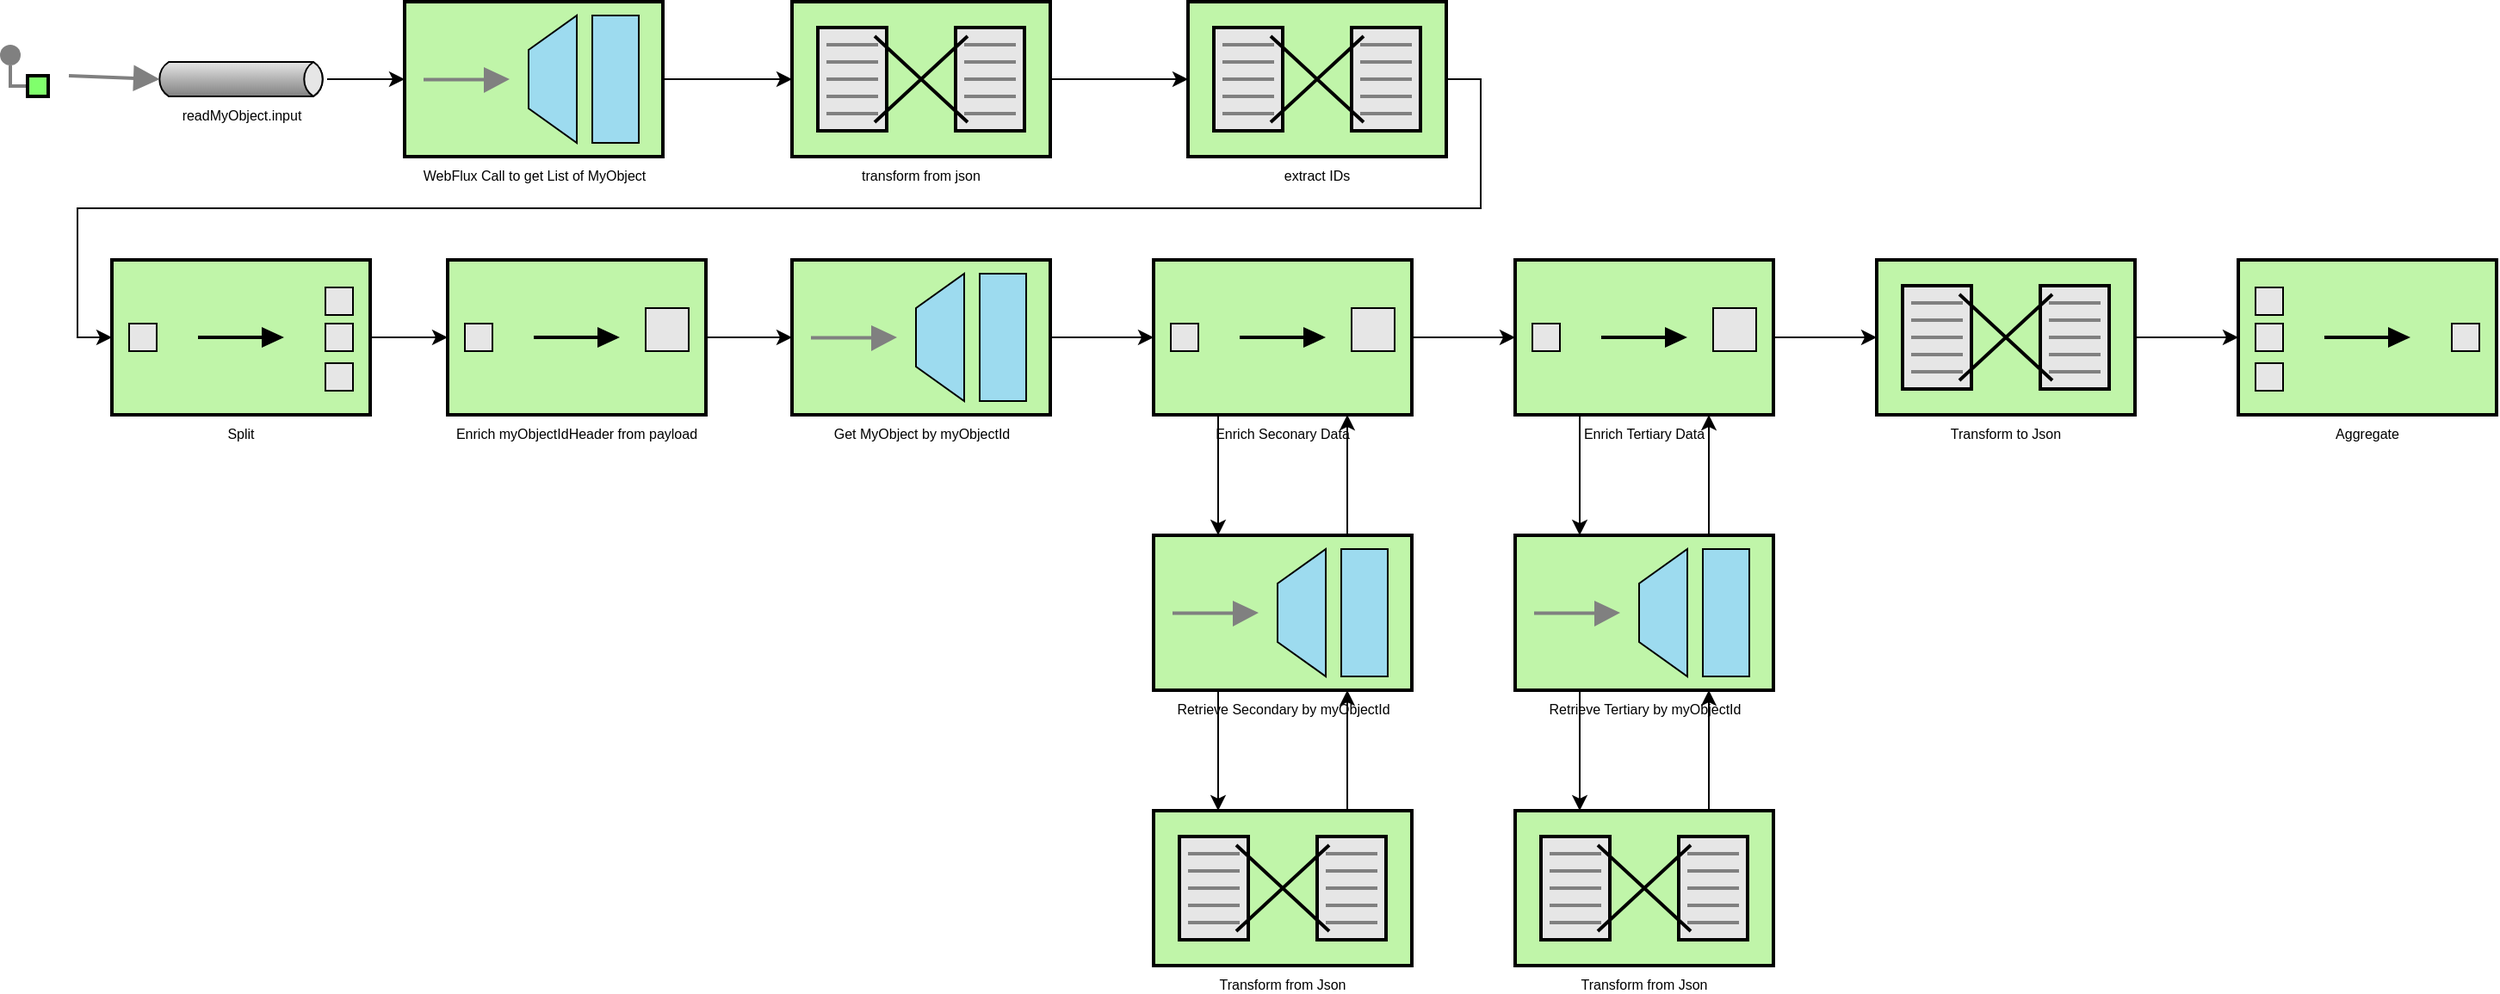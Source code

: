 <mxfile version="15.1.1" type="device"><diagram id="7WxRTkvs9CEJB8IkpPZA" name="Page-1"><mxGraphModel dx="1038" dy="547" grid="1" gridSize="10" guides="1" tooltips="1" connect="1" arrows="1" fold="1" page="1" pageScale="1" pageWidth="850" pageHeight="1100" math="0" shadow="0"><root><mxCell id="0"/><mxCell id="1" parent="0"/><mxCell id="jNc2sp57yCVbzhnqo7du-9" value="" style="edgeStyle=orthogonalEdgeStyle;rounded=0;orthogonalLoop=1;jettySize=auto;html=1;" edge="1" parent="1" source="jNc2sp57yCVbzhnqo7du-1" target="jNc2sp57yCVbzhnqo7du-8"><mxGeometry relative="1" as="geometry"/></mxCell><mxCell id="jNc2sp57yCVbzhnqo7du-1" value="readMyObject.input" style="strokeWidth=1;outlineConnect=0;dashed=0;align=center;html=1;fontSize=8;shape=mxgraph.eip.messageChannel;verticalLabelPosition=bottom;labelBackgroundColor=#ffffff;verticalAlign=top;" vertex="1" parent="1"><mxGeometry x="130" y="85" width="100" height="20" as="geometry"/></mxCell><mxCell id="jNc2sp57yCVbzhnqo7du-2" value="" style="edgeStyle=orthogonalEdgeStyle;rounded=0;exitX=0;exitY=0.5;endArrow=none;dashed=0;html=1;strokeColor=#808080;strokeWidth=2;" edge="1" source="jNc2sp57yCVbzhnqo7du-4" target="jNc2sp57yCVbzhnqo7du-3" parent="1"><mxGeometry relative="1" as="geometry"/></mxCell><mxCell id="jNc2sp57yCVbzhnqo7du-3" value="" style="strokeWidth=2;dashed=0;align=center;fontSize=8;shape=ellipse;fillColor=#808080;strokeColor=none;" vertex="1" parent="1"><mxGeometry x="40" y="75" width="12" height="12" as="geometry"/></mxCell><mxCell id="jNc2sp57yCVbzhnqo7du-4" value="" style="strokeWidth=2;dashed=0;align=center;fontSize=8;shape=rect;fillColor=#80FF6C;fontStyle=1;" vertex="1" parent="1"><mxGeometry x="56" y="93" width="12" height="12" as="geometry"/></mxCell><mxCell id="jNc2sp57yCVbzhnqo7du-6" value="" style="edgeStyle=none;html=1;strokeColor=#808080;endArrow=block;endSize=10;dashed=0;verticalAlign=bottom;strokeWidth=2;entryX=0;entryY=0.5;entryDx=2.7;entryDy=0;entryPerimeter=0;" edge="1" parent="1" target="jNc2sp57yCVbzhnqo7du-1"><mxGeometry width="160" relative="1" as="geometry"><mxPoint x="80" y="93" as="sourcePoint"/><mxPoint x="240" y="93" as="targetPoint"/></mxGeometry></mxCell><mxCell id="jNc2sp57yCVbzhnqo7du-11" value="" style="edgeStyle=orthogonalEdgeStyle;rounded=0;orthogonalLoop=1;jettySize=auto;html=1;" edge="1" parent="1" source="jNc2sp57yCVbzhnqo7du-8" target="jNc2sp57yCVbzhnqo7du-10"><mxGeometry relative="1" as="geometry"/></mxCell><mxCell id="jNc2sp57yCVbzhnqo7du-8" value="WebFlux Call to get List of MyObject" style="fillColor=#c0f5a9;dashed=0;outlineConnect=0;strokeWidth=2;html=1;align=center;fontSize=8;verticalLabelPosition=bottom;verticalAlign=top;shape=mxgraph.eip.messaging_gateway;" vertex="1" parent="1"><mxGeometry x="275" y="50" width="150" height="90" as="geometry"/></mxCell><mxCell id="jNc2sp57yCVbzhnqo7du-14" value="" style="edgeStyle=orthogonalEdgeStyle;rounded=0;orthogonalLoop=1;jettySize=auto;html=1;" edge="1" parent="1" source="jNc2sp57yCVbzhnqo7du-10" target="jNc2sp57yCVbzhnqo7du-13"><mxGeometry relative="1" as="geometry"/></mxCell><mxCell id="jNc2sp57yCVbzhnqo7du-10" value="transform from json" style="strokeWidth=2;outlineConnect=0;dashed=0;align=center;fontSize=8;shape=mxgraph.eip.message_translator;fillColor=#c0f5a9;verticalLabelPosition=bottom;verticalAlign=top;" vertex="1" parent="1"><mxGeometry x="500" y="50" width="150" height="90" as="geometry"/></mxCell><mxCell id="jNc2sp57yCVbzhnqo7du-47" style="edgeStyle=orthogonalEdgeStyle;rounded=0;orthogonalLoop=1;jettySize=auto;html=1;exitX=1;exitY=0.5;exitDx=0;exitDy=0;exitPerimeter=0;entryX=0;entryY=0.5;entryDx=0;entryDy=0;entryPerimeter=0;" edge="1" parent="1" source="jNc2sp57yCVbzhnqo7du-13" target="jNc2sp57yCVbzhnqo7du-19"><mxGeometry relative="1" as="geometry"/></mxCell><mxCell id="jNc2sp57yCVbzhnqo7du-13" value="extract IDs" style="strokeWidth=2;outlineConnect=0;dashed=0;align=center;fontSize=8;shape=mxgraph.eip.message_translator;fillColor=#c0f5a9;verticalLabelPosition=bottom;verticalAlign=top;" vertex="1" parent="1"><mxGeometry x="730" y="50" width="150" height="90" as="geometry"/></mxCell><mxCell id="jNc2sp57yCVbzhnqo7du-22" value="" style="edgeStyle=orthogonalEdgeStyle;rounded=0;orthogonalLoop=1;jettySize=auto;html=1;" edge="1" parent="1" source="jNc2sp57yCVbzhnqo7du-15" target="jNc2sp57yCVbzhnqo7du-17"><mxGeometry relative="1" as="geometry"/></mxCell><mxCell id="jNc2sp57yCVbzhnqo7du-15" value="Enrich myObjectIdHeader from payload" style="strokeWidth=2;outlineConnect=0;dashed=0;align=center;fontSize=8;fillColor=#c0f5a9;verticalLabelPosition=bottom;verticalAlign=top;shape=mxgraph.eip.content_enricher;" vertex="1" parent="1"><mxGeometry x="300" y="200" width="150" height="90" as="geometry"/></mxCell><mxCell id="jNc2sp57yCVbzhnqo7du-25" value="" style="edgeStyle=orthogonalEdgeStyle;rounded=0;orthogonalLoop=1;jettySize=auto;html=1;" edge="1" parent="1" source="jNc2sp57yCVbzhnqo7du-17" target="jNc2sp57yCVbzhnqo7du-24"><mxGeometry relative="1" as="geometry"/></mxCell><mxCell id="jNc2sp57yCVbzhnqo7du-17" value="Get MyObject by myObjectId" style="fillColor=#c0f5a9;dashed=0;outlineConnect=0;strokeWidth=2;html=1;align=center;fontSize=8;verticalLabelPosition=bottom;verticalAlign=top;shape=mxgraph.eip.messaging_gateway;" vertex="1" parent="1"><mxGeometry x="500" y="200" width="150" height="90" as="geometry"/></mxCell><mxCell id="jNc2sp57yCVbzhnqo7du-21" value="" style="edgeStyle=orthogonalEdgeStyle;rounded=0;orthogonalLoop=1;jettySize=auto;html=1;" edge="1" parent="1" source="jNc2sp57yCVbzhnqo7du-19" target="jNc2sp57yCVbzhnqo7du-15"><mxGeometry relative="1" as="geometry"/></mxCell><mxCell id="jNc2sp57yCVbzhnqo7du-19" value="Split" style="strokeWidth=2;outlineConnect=0;dashed=0;align=center;fontSize=8;fillColor=#c0f5a9;verticalLabelPosition=bottom;verticalAlign=top;shape=mxgraph.eip.splitter;" vertex="1" parent="1"><mxGeometry x="105" y="200" width="150" height="90" as="geometry"/></mxCell><mxCell id="jNc2sp57yCVbzhnqo7du-31" value="" style="edgeStyle=orthogonalEdgeStyle;rounded=0;orthogonalLoop=1;jettySize=auto;html=1;" edge="1" parent="1" source="jNc2sp57yCVbzhnqo7du-24" target="jNc2sp57yCVbzhnqo7du-30"><mxGeometry relative="1" as="geometry"/></mxCell><mxCell id="jNc2sp57yCVbzhnqo7du-32" style="edgeStyle=orthogonalEdgeStyle;rounded=0;orthogonalLoop=1;jettySize=auto;html=1;exitX=0.25;exitY=1;exitDx=0;exitDy=0;exitPerimeter=0;entryX=0.25;entryY=0;entryDx=0;entryDy=0;entryPerimeter=0;" edge="1" parent="1" source="jNc2sp57yCVbzhnqo7du-24" target="jNc2sp57yCVbzhnqo7du-26"><mxGeometry relative="1" as="geometry"/></mxCell><mxCell id="jNc2sp57yCVbzhnqo7du-24" value="Enrich Seconary Data" style="strokeWidth=2;outlineConnect=0;dashed=0;align=center;fontSize=8;fillColor=#c0f5a9;verticalLabelPosition=bottom;verticalAlign=top;shape=mxgraph.eip.content_enricher;" vertex="1" parent="1"><mxGeometry x="710" y="200" width="150" height="90" as="geometry"/></mxCell><mxCell id="jNc2sp57yCVbzhnqo7du-33" style="edgeStyle=orthogonalEdgeStyle;rounded=0;orthogonalLoop=1;jettySize=auto;html=1;exitX=0.75;exitY=0;exitDx=0;exitDy=0;exitPerimeter=0;entryX=0.75;entryY=1;entryDx=0;entryDy=0;entryPerimeter=0;" edge="1" parent="1" source="jNc2sp57yCVbzhnqo7du-26" target="jNc2sp57yCVbzhnqo7du-24"><mxGeometry relative="1" as="geometry"/></mxCell><mxCell id="jNc2sp57yCVbzhnqo7du-38" style="edgeStyle=orthogonalEdgeStyle;rounded=0;orthogonalLoop=1;jettySize=auto;html=1;exitX=0.25;exitY=1;exitDx=0;exitDy=0;exitPerimeter=0;entryX=0.25;entryY=0;entryDx=0;entryDy=0;entryPerimeter=0;" edge="1" parent="1" source="jNc2sp57yCVbzhnqo7du-26" target="jNc2sp57yCVbzhnqo7du-37"><mxGeometry relative="1" as="geometry"/></mxCell><mxCell id="jNc2sp57yCVbzhnqo7du-26" value="Retrieve Secondary by myObjectId" style="fillColor=#c0f5a9;dashed=0;outlineConnect=0;strokeWidth=2;html=1;align=center;fontSize=8;verticalLabelPosition=bottom;verticalAlign=top;shape=mxgraph.eip.messaging_gateway;" vertex="1" parent="1"><mxGeometry x="710" y="360" width="150" height="90" as="geometry"/></mxCell><mxCell id="jNc2sp57yCVbzhnqo7du-35" style="edgeStyle=orthogonalEdgeStyle;rounded=0;orthogonalLoop=1;jettySize=auto;html=1;exitX=0.25;exitY=1;exitDx=0;exitDy=0;exitPerimeter=0;entryX=0.25;entryY=0;entryDx=0;entryDy=0;entryPerimeter=0;" edge="1" parent="1" source="jNc2sp57yCVbzhnqo7du-30" target="jNc2sp57yCVbzhnqo7du-34"><mxGeometry relative="1" as="geometry"/></mxCell><mxCell id="jNc2sp57yCVbzhnqo7du-44" value="" style="edgeStyle=orthogonalEdgeStyle;rounded=0;orthogonalLoop=1;jettySize=auto;html=1;" edge="1" parent="1" source="jNc2sp57yCVbzhnqo7du-30" target="jNc2sp57yCVbzhnqo7du-43"><mxGeometry relative="1" as="geometry"/></mxCell><mxCell id="jNc2sp57yCVbzhnqo7du-30" value="Enrich Tertiary Data" style="strokeWidth=2;outlineConnect=0;dashed=0;align=center;fontSize=8;fillColor=#c0f5a9;verticalLabelPosition=bottom;verticalAlign=top;shape=mxgraph.eip.content_enricher;" vertex="1" parent="1"><mxGeometry x="920" y="200" width="150" height="90" as="geometry"/></mxCell><mxCell id="jNc2sp57yCVbzhnqo7du-36" style="edgeStyle=orthogonalEdgeStyle;rounded=0;orthogonalLoop=1;jettySize=auto;html=1;exitX=0.75;exitY=0;exitDx=0;exitDy=0;exitPerimeter=0;entryX=0.75;entryY=1;entryDx=0;entryDy=0;entryPerimeter=0;" edge="1" parent="1" source="jNc2sp57yCVbzhnqo7du-34" target="jNc2sp57yCVbzhnqo7du-30"><mxGeometry relative="1" as="geometry"/></mxCell><mxCell id="jNc2sp57yCVbzhnqo7du-41" style="edgeStyle=orthogonalEdgeStyle;rounded=0;orthogonalLoop=1;jettySize=auto;html=1;exitX=0.25;exitY=1;exitDx=0;exitDy=0;exitPerimeter=0;entryX=0.25;entryY=0;entryDx=0;entryDy=0;entryPerimeter=0;" edge="1" parent="1" source="jNc2sp57yCVbzhnqo7du-34" target="jNc2sp57yCVbzhnqo7du-40"><mxGeometry relative="1" as="geometry"/></mxCell><mxCell id="jNc2sp57yCVbzhnqo7du-34" value="Retrieve Tertiary by myObjectId" style="fillColor=#c0f5a9;dashed=0;outlineConnect=0;strokeWidth=2;html=1;align=center;fontSize=8;verticalLabelPosition=bottom;verticalAlign=top;shape=mxgraph.eip.messaging_gateway;" vertex="1" parent="1"><mxGeometry x="920" y="360" width="150" height="90" as="geometry"/></mxCell><mxCell id="jNc2sp57yCVbzhnqo7du-39" style="edgeStyle=orthogonalEdgeStyle;rounded=0;orthogonalLoop=1;jettySize=auto;html=1;exitX=0.75;exitY=0;exitDx=0;exitDy=0;exitPerimeter=0;entryX=0.75;entryY=1;entryDx=0;entryDy=0;entryPerimeter=0;" edge="1" parent="1" source="jNc2sp57yCVbzhnqo7du-37" target="jNc2sp57yCVbzhnqo7du-26"><mxGeometry relative="1" as="geometry"/></mxCell><mxCell id="jNc2sp57yCVbzhnqo7du-37" value="Transform from Json" style="strokeWidth=2;outlineConnect=0;dashed=0;align=center;fontSize=8;shape=mxgraph.eip.message_translator;fillColor=#c0f5a9;verticalLabelPosition=bottom;verticalAlign=top;" vertex="1" parent="1"><mxGeometry x="710" y="520" width="150" height="90" as="geometry"/></mxCell><mxCell id="jNc2sp57yCVbzhnqo7du-42" style="edgeStyle=orthogonalEdgeStyle;rounded=0;orthogonalLoop=1;jettySize=auto;html=1;exitX=0.75;exitY=0;exitDx=0;exitDy=0;exitPerimeter=0;entryX=0.75;entryY=1;entryDx=0;entryDy=0;entryPerimeter=0;" edge="1" parent="1" source="jNc2sp57yCVbzhnqo7du-40" target="jNc2sp57yCVbzhnqo7du-34"><mxGeometry relative="1" as="geometry"/></mxCell><mxCell id="jNc2sp57yCVbzhnqo7du-40" value="Transform from Json" style="strokeWidth=2;outlineConnect=0;dashed=0;align=center;fontSize=8;shape=mxgraph.eip.message_translator;fillColor=#c0f5a9;verticalLabelPosition=bottom;verticalAlign=top;" vertex="1" parent="1"><mxGeometry x="920" y="520" width="150" height="90" as="geometry"/></mxCell><mxCell id="jNc2sp57yCVbzhnqo7du-46" value="" style="edgeStyle=orthogonalEdgeStyle;rounded=0;orthogonalLoop=1;jettySize=auto;html=1;" edge="1" parent="1" source="jNc2sp57yCVbzhnqo7du-43" target="jNc2sp57yCVbzhnqo7du-45"><mxGeometry relative="1" as="geometry"/></mxCell><mxCell id="jNc2sp57yCVbzhnqo7du-43" value="Transform to Json" style="strokeWidth=2;outlineConnect=0;dashed=0;align=center;fontSize=8;shape=mxgraph.eip.message_translator;fillColor=#c0f5a9;verticalLabelPosition=bottom;verticalAlign=top;" vertex="1" parent="1"><mxGeometry x="1130" y="200" width="150" height="90" as="geometry"/></mxCell><mxCell id="jNc2sp57yCVbzhnqo7du-45" value="Aggregate" style="strokeWidth=2;outlineConnect=0;dashed=0;align=center;fontSize=8;fillColor=#c0f5a9;verticalLabelPosition=bottom;verticalAlign=top;shape=mxgraph.eip.aggregator;" vertex="1" parent="1"><mxGeometry x="1340" y="200" width="150" height="90" as="geometry"/></mxCell></root></mxGraphModel></diagram></mxfile>